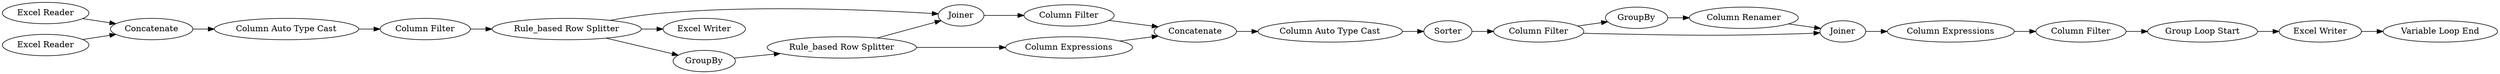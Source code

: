 digraph {
	"-8580451166818673897_16" [label=GroupBy]
	"-8580451166818673897_19" [label="Column Expressions"]
	"-8580451166818673897_13" [label=Sorter]
	"-8580451166818673897_12" [label="Column Expressions"]
	"-8580451166818673897_2" [label="Excel Reader"]
	"-8580451166818673897_11" [label=Concatenate]
	"-8580451166818673897_319" [label="Column Auto Type Cast"]
	"-8580451166818673897_320" [label="Column Filter"]
	"-8580451166818673897_24" [label="Group Loop Start"]
	"-8580451166818673897_10" [label=Joiner]
	"-8580451166818673897_6" [label="Excel Writer"]
	"-8580451166818673897_8" [label="Column Auto Type Cast"]
	"-8580451166818673897_5" [label="Rule_based Row Splitter"]
	"-8580451166818673897_4" [label="Column Filter"]
	"-8580451166818673897_17" [label="Column Renamer"]
	"-8580451166818673897_3" [label=Concatenate]
	"-8580451166818673897_7" [label=GroupBy]
	"-8580451166818673897_9" [label="Rule_based Row Splitter"]
	"-8580451166818673897_318" [label="Excel Writer"]
	"-8580451166818673897_15" [label=Joiner]
	"-8580451166818673897_14" [label="Column Filter"]
	"-8580451166818673897_321" [label="Column Filter"]
	"-8580451166818673897_1" [label="Excel Reader"]
	"-8580451166818673897_23" [label="Variable Loop End"]
	"-8580451166818673897_5" -> "-8580451166818673897_6"
	"-8580451166818673897_16" -> "-8580451166818673897_17"
	"-8580451166818673897_5" -> "-8580451166818673897_10"
	"-8580451166818673897_1" -> "-8580451166818673897_3"
	"-8580451166818673897_318" -> "-8580451166818673897_23"
	"-8580451166818673897_11" -> "-8580451166818673897_319"
	"-8580451166818673897_15" -> "-8580451166818673897_19"
	"-8580451166818673897_2" -> "-8580451166818673897_3"
	"-8580451166818673897_321" -> "-8580451166818673897_24"
	"-8580451166818673897_8" -> "-8580451166818673897_4"
	"-8580451166818673897_9" -> "-8580451166818673897_10"
	"-8580451166818673897_12" -> "-8580451166818673897_11"
	"-8580451166818673897_320" -> "-8580451166818673897_11"
	"-8580451166818673897_319" -> "-8580451166818673897_13"
	"-8580451166818673897_24" -> "-8580451166818673897_318"
	"-8580451166818673897_10" -> "-8580451166818673897_320"
	"-8580451166818673897_19" -> "-8580451166818673897_321"
	"-8580451166818673897_17" -> "-8580451166818673897_15"
	"-8580451166818673897_13" -> "-8580451166818673897_14"
	"-8580451166818673897_4" -> "-8580451166818673897_5"
	"-8580451166818673897_7" -> "-8580451166818673897_9"
	"-8580451166818673897_9" -> "-8580451166818673897_12"
	"-8580451166818673897_3" -> "-8580451166818673897_8"
	"-8580451166818673897_5" -> "-8580451166818673897_7"
	"-8580451166818673897_14" -> "-8580451166818673897_15"
	"-8580451166818673897_14" -> "-8580451166818673897_16"
	rankdir=LR
}
